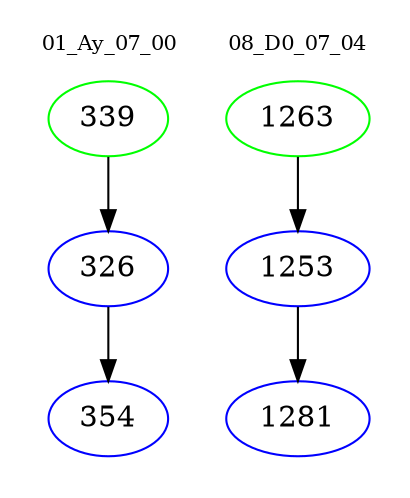 digraph{
subgraph cluster_0 {
color = white
label = "01_Ay_07_00";
fontsize=10;
T0_339 [label="339", color="green"]
T0_339 -> T0_326 [color="black"]
T0_326 [label="326", color="blue"]
T0_326 -> T0_354 [color="black"]
T0_354 [label="354", color="blue"]
}
subgraph cluster_1 {
color = white
label = "08_D0_07_04";
fontsize=10;
T1_1263 [label="1263", color="green"]
T1_1263 -> T1_1253 [color="black"]
T1_1253 [label="1253", color="blue"]
T1_1253 -> T1_1281 [color="black"]
T1_1281 [label="1281", color="blue"]
}
}
